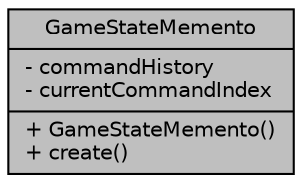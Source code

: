 digraph "GameStateMemento"
{
 // LATEX_PDF_SIZE
  edge [fontname="Helvetica",fontsize="10",labelfontname="Helvetica",labelfontsize="10"];
  node [fontname="Helvetica",fontsize="10",shape=record];
  Node1 [label="{GameStateMemento\n|- commandHistory\l- currentCommandIndex\l|+ GameStateMemento()\l+ create()\l}",height=0.2,width=0.4,color="black", fillcolor="grey75", style="filled", fontcolor="black",tooltip="Represents a memento for the GameState, capturing command history and the current command index."];
}
